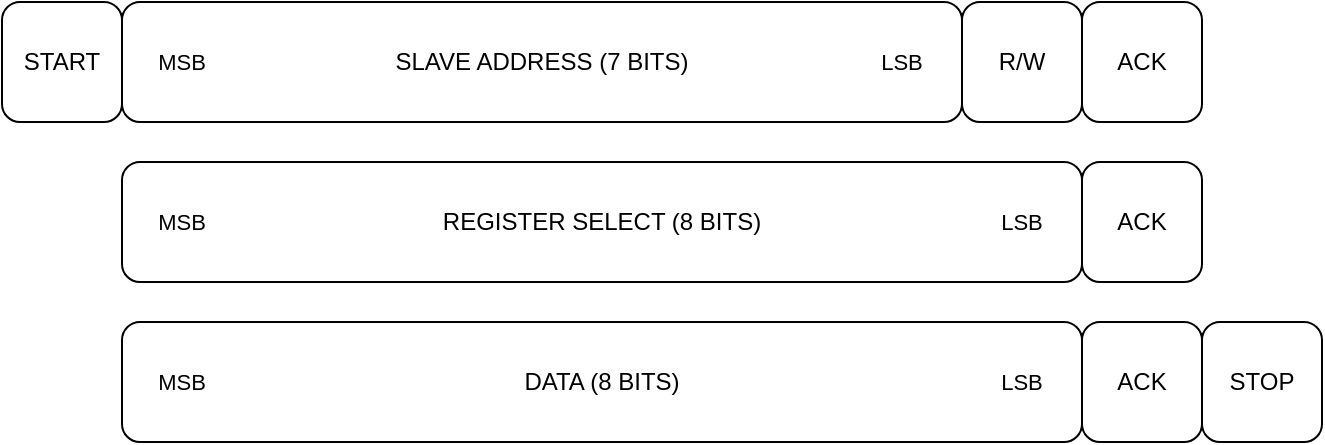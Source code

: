 <mxfile version="22.1.7" type="device">
  <diagram name="Stránka-1" id="1-g0SyrGt8SFkbM-T9ku">
    <mxGraphModel dx="1426" dy="785" grid="1" gridSize="10" guides="1" tooltips="1" connect="1" arrows="1" fold="1" page="1" pageScale="1" pageWidth="700" pageHeight="300" math="0" shadow="0">
      <root>
        <mxCell id="0" />
        <mxCell id="1" parent="0" />
        <mxCell id="t5DIApOW0lBris6NK2Xc-1" value="START" style="rounded=1;whiteSpace=wrap;html=1;" parent="1" vertex="1">
          <mxGeometry width="60" height="60" as="geometry" />
        </mxCell>
        <mxCell id="t5DIApOW0lBris6NK2Xc-5" value="ACK" style="rounded=1;whiteSpace=wrap;html=1;" parent="1" vertex="1">
          <mxGeometry x="540" width="60" height="60" as="geometry" />
        </mxCell>
        <mxCell id="t5DIApOW0lBris6NK2Xc-6" value="R/W" style="rounded=1;whiteSpace=wrap;html=1;" parent="1" vertex="1">
          <mxGeometry x="480" width="60" height="60" as="geometry" />
        </mxCell>
        <mxCell id="t5DIApOW0lBris6NK2Xc-7" value="SLAVE ADDRESS (7 BITS)" style="rounded=1;whiteSpace=wrap;html=1;" parent="1" vertex="1">
          <mxGeometry x="60" width="420" height="60" as="geometry" />
        </mxCell>
        <mxCell id="t5DIApOW0lBris6NK2Xc-10" value="STOP" style="rounded=1;whiteSpace=wrap;html=1;" parent="1" vertex="1">
          <mxGeometry x="600" y="160" width="60" height="60" as="geometry" />
        </mxCell>
        <mxCell id="t5DIApOW0lBris6NK2Xc-11" value="ACK" style="rounded=1;whiteSpace=wrap;html=1;" parent="1" vertex="1">
          <mxGeometry x="540" y="160" width="60" height="60" as="geometry" />
        </mxCell>
        <mxCell id="t5DIApOW0lBris6NK2Xc-12" value="REGISTER SELECT (8 BITS)" style="rounded=1;whiteSpace=wrap;html=1;" parent="1" vertex="1">
          <mxGeometry x="60" y="80" width="480" height="60" as="geometry" />
        </mxCell>
        <mxCell id="t5DIApOW0lBris6NK2Xc-13" value="ACK" style="rounded=1;whiteSpace=wrap;html=1;" parent="1" vertex="1">
          <mxGeometry x="540" y="80" width="60" height="60" as="geometry" />
        </mxCell>
        <mxCell id="t5DIApOW0lBris6NK2Xc-14" value="DATA (8 BITS)" style="rounded=1;whiteSpace=wrap;html=1;" parent="1" vertex="1">
          <mxGeometry x="60" y="160" width="480" height="60" as="geometry" />
        </mxCell>
        <mxCell id="UUy5_0tzo-meWO0Ql71N-10" value="MSB" style="text;html=1;strokeColor=none;fillColor=none;align=center;verticalAlign=middle;whiteSpace=wrap;rounded=0;fontSize=11;" vertex="1" parent="1">
          <mxGeometry x="60" y="95" width="60" height="30" as="geometry" />
        </mxCell>
        <mxCell id="UUy5_0tzo-meWO0Ql71N-12" value="LSB" style="text;html=1;strokeColor=none;fillColor=none;align=center;verticalAlign=middle;whiteSpace=wrap;rounded=0;fontSize=11;" vertex="1" parent="1">
          <mxGeometry x="480" y="175" width="60" height="30" as="geometry" />
        </mxCell>
        <mxCell id="UUy5_0tzo-meWO0Ql71N-13" value="MSB" style="text;html=1;strokeColor=none;fillColor=none;align=center;verticalAlign=middle;whiteSpace=wrap;rounded=0;fontSize=11;" vertex="1" parent="1">
          <mxGeometry x="60" y="15" width="60" height="30" as="geometry" />
        </mxCell>
        <mxCell id="UUy5_0tzo-meWO0Ql71N-14" value="LSB" style="text;html=1;strokeColor=none;fillColor=none;align=center;verticalAlign=middle;whiteSpace=wrap;rounded=0;fontSize=11;" vertex="1" parent="1">
          <mxGeometry x="420" y="15" width="60" height="30" as="geometry" />
        </mxCell>
        <mxCell id="UUy5_0tzo-meWO0Ql71N-15" value="LSB" style="text;html=1;strokeColor=none;fillColor=none;align=center;verticalAlign=middle;whiteSpace=wrap;rounded=0;fontSize=11;" vertex="1" parent="1">
          <mxGeometry x="480" y="95" width="60" height="30" as="geometry" />
        </mxCell>
        <mxCell id="UUy5_0tzo-meWO0Ql71N-16" value="MSB" style="text;html=1;strokeColor=none;fillColor=none;align=center;verticalAlign=middle;whiteSpace=wrap;rounded=0;fontSize=11;" vertex="1" parent="1">
          <mxGeometry x="60" y="175" width="60" height="30" as="geometry" />
        </mxCell>
      </root>
    </mxGraphModel>
  </diagram>
</mxfile>
